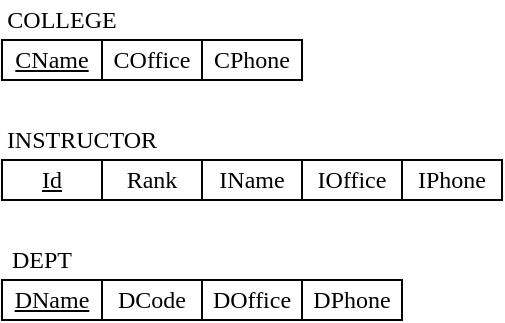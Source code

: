 <mxfile version="28.1.2">
  <diagram name="第 1 页" id="FGGuAt8Rrx4PTVafgH-0">
    <mxGraphModel dx="544" dy="337" grid="1" gridSize="10" guides="1" tooltips="1" connect="1" arrows="1" fold="1" page="1" pageScale="1" pageWidth="827" pageHeight="1169" math="0" shadow="0">
      <root>
        <mxCell id="0" />
        <mxCell id="1" parent="0" />
        <mxCell id="PxmSNstuETSj8fjZK2mL-1" value="&lt;font face=&quot;Times New Roman&quot;&gt;&lt;u&gt;CName&lt;/u&gt;&lt;/font&gt;" style="rounded=0;whiteSpace=wrap;html=1;" vertex="1" parent="1">
          <mxGeometry x="120" y="180" width="50" height="20" as="geometry" />
        </mxCell>
        <mxCell id="PxmSNstuETSj8fjZK2mL-2" value="&lt;font face=&quot;Times New Roman&quot;&gt;COffice&lt;/font&gt;" style="rounded=0;whiteSpace=wrap;html=1;" vertex="1" parent="1">
          <mxGeometry x="170" y="180" width="50" height="20" as="geometry" />
        </mxCell>
        <mxCell id="PxmSNstuETSj8fjZK2mL-6" value="&lt;font face=&quot;Times New Roman&quot;&gt;CPhone&lt;/font&gt;" style="rounded=0;whiteSpace=wrap;html=1;" vertex="1" parent="1">
          <mxGeometry x="220" y="180" width="50" height="20" as="geometry" />
        </mxCell>
        <mxCell id="PxmSNstuETSj8fjZK2mL-8" value="&lt;font face=&quot;Times New Roman&quot;&gt;COLLEGE&lt;/font&gt;" style="text;html=1;align=center;verticalAlign=middle;whiteSpace=wrap;rounded=0;" vertex="1" parent="1">
          <mxGeometry x="120" y="160" width="60" height="20" as="geometry" />
        </mxCell>
        <mxCell id="PxmSNstuETSj8fjZK2mL-9" value="&lt;font face=&quot;Times New Roman&quot;&gt;&lt;u&gt;Id&lt;/u&gt;&lt;/font&gt;" style="rounded=0;whiteSpace=wrap;html=1;" vertex="1" parent="1">
          <mxGeometry x="120" y="240" width="50" height="20" as="geometry" />
        </mxCell>
        <mxCell id="PxmSNstuETSj8fjZK2mL-10" value="&lt;font face=&quot;Times New Roman&quot;&gt;Rank&lt;/font&gt;" style="rounded=0;whiteSpace=wrap;html=1;" vertex="1" parent="1">
          <mxGeometry x="170" y="240" width="50" height="20" as="geometry" />
        </mxCell>
        <mxCell id="PxmSNstuETSj8fjZK2mL-11" value="&lt;font face=&quot;Times New Roman&quot;&gt;IName&lt;/font&gt;" style="rounded=0;whiteSpace=wrap;html=1;" vertex="1" parent="1">
          <mxGeometry x="220" y="240" width="50" height="20" as="geometry" />
        </mxCell>
        <mxCell id="PxmSNstuETSj8fjZK2mL-12" value="&lt;font face=&quot;Times New Roman&quot;&gt;INSTRUCTOR&lt;/font&gt;" style="text;html=1;align=center;verticalAlign=middle;whiteSpace=wrap;rounded=0;" vertex="1" parent="1">
          <mxGeometry x="120" y="220" width="80" height="20" as="geometry" />
        </mxCell>
        <mxCell id="PxmSNstuETSj8fjZK2mL-13" value="&lt;font face=&quot;Times New Roman&quot;&gt;IOffice&lt;/font&gt;" style="rounded=0;whiteSpace=wrap;html=1;" vertex="1" parent="1">
          <mxGeometry x="270" y="240" width="50" height="20" as="geometry" />
        </mxCell>
        <mxCell id="PxmSNstuETSj8fjZK2mL-15" value="&lt;font face=&quot;Times New Roman&quot;&gt;IPhone&lt;/font&gt;" style="rounded=0;whiteSpace=wrap;html=1;" vertex="1" parent="1">
          <mxGeometry x="320" y="240" width="50" height="20" as="geometry" />
        </mxCell>
        <mxCell id="PxmSNstuETSj8fjZK2mL-17" value="&lt;font face=&quot;Times New Roman&quot;&gt;&lt;u&gt;DName&lt;/u&gt;&lt;/font&gt;" style="rounded=0;whiteSpace=wrap;html=1;" vertex="1" parent="1">
          <mxGeometry x="120" y="300" width="50" height="20" as="geometry" />
        </mxCell>
        <mxCell id="PxmSNstuETSj8fjZK2mL-18" value="&lt;font face=&quot;Times New Roman&quot;&gt;DCode&lt;/font&gt;" style="rounded=0;whiteSpace=wrap;html=1;" vertex="1" parent="1">
          <mxGeometry x="170" y="300" width="50" height="20" as="geometry" />
        </mxCell>
        <mxCell id="PxmSNstuETSj8fjZK2mL-19" value="&lt;font face=&quot;Times New Roman&quot;&gt;DOffice&lt;/font&gt;" style="rounded=0;whiteSpace=wrap;html=1;" vertex="1" parent="1">
          <mxGeometry x="220" y="300" width="50" height="20" as="geometry" />
        </mxCell>
        <mxCell id="PxmSNstuETSj8fjZK2mL-20" value="&lt;font face=&quot;Times New Roman&quot;&gt;DEPT&lt;/font&gt;" style="text;html=1;align=center;verticalAlign=middle;whiteSpace=wrap;rounded=0;" vertex="1" parent="1">
          <mxGeometry x="120" y="280" width="40" height="20" as="geometry" />
        </mxCell>
        <mxCell id="PxmSNstuETSj8fjZK2mL-21" value="&lt;font face=&quot;Times New Roman&quot;&gt;DPhone&lt;/font&gt;" style="rounded=0;whiteSpace=wrap;html=1;" vertex="1" parent="1">
          <mxGeometry x="270" y="300" width="50" height="20" as="geometry" />
        </mxCell>
      </root>
    </mxGraphModel>
  </diagram>
</mxfile>
